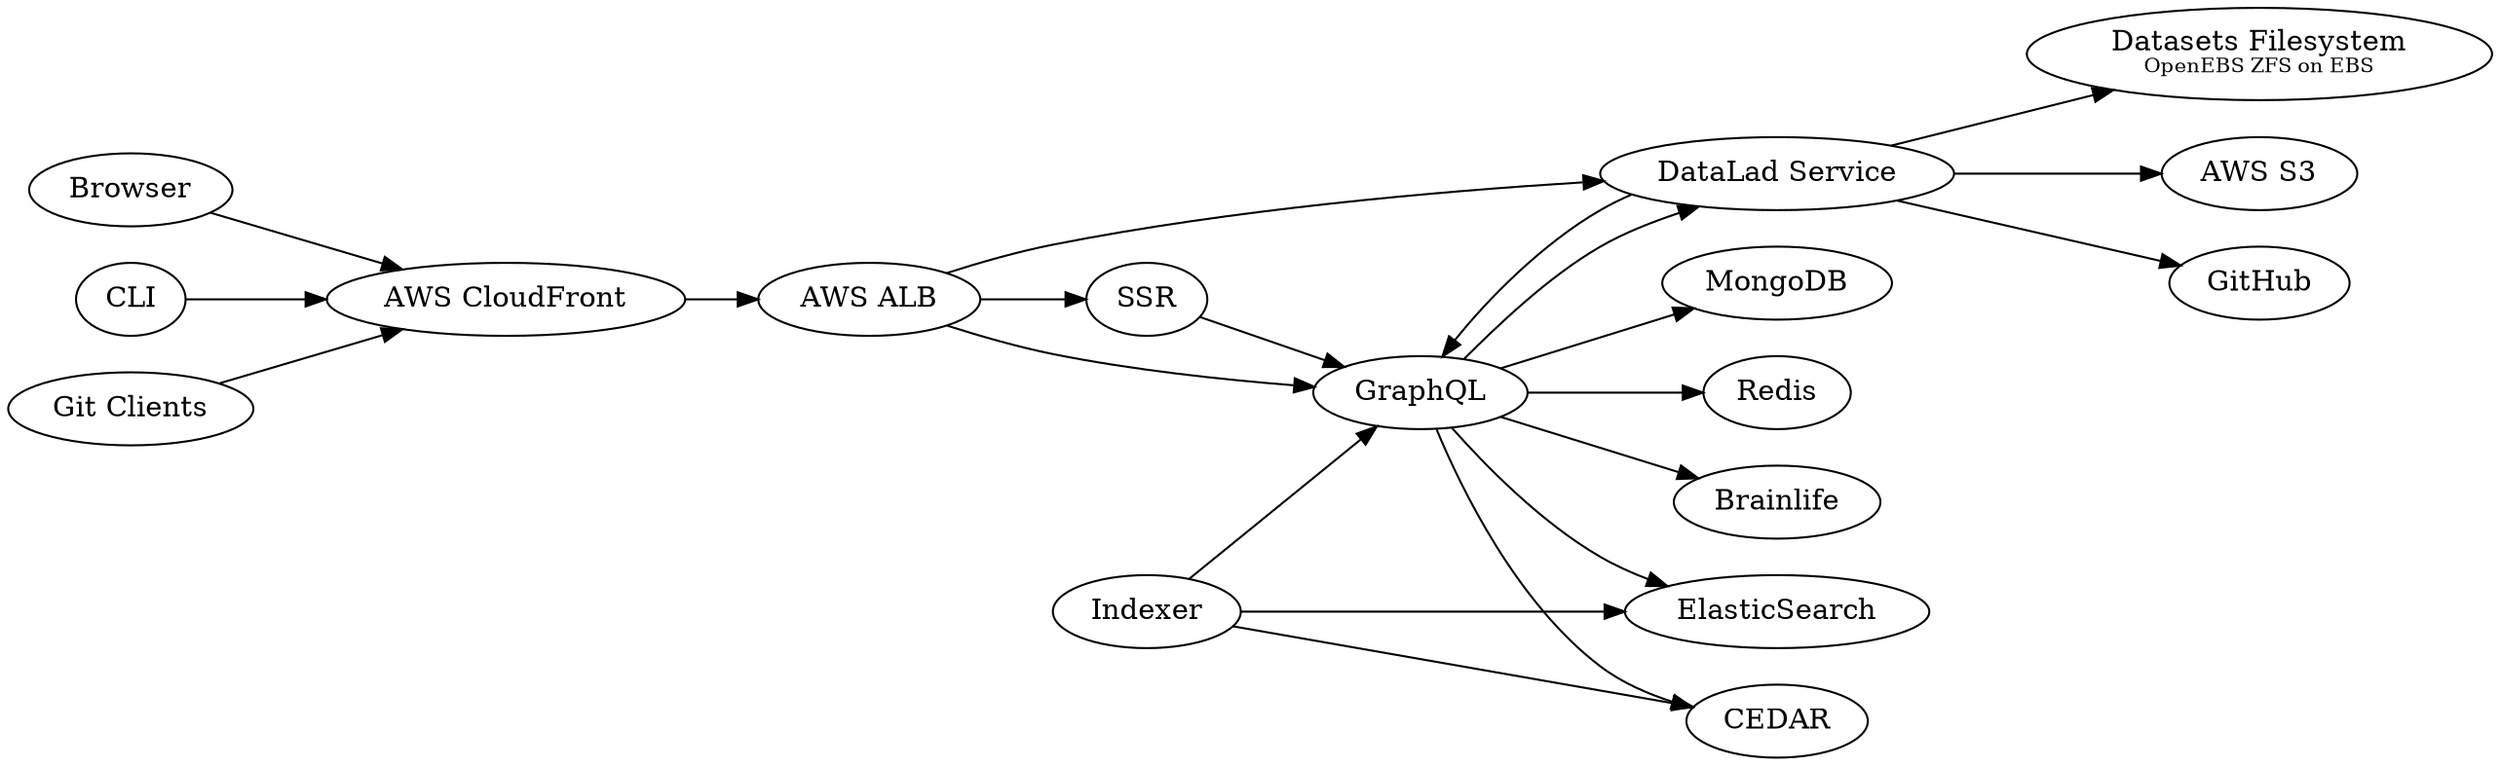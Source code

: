 digraph architecture {
  rankdir=LR

  subgraph frontend {
    Browser -> {CDN}
    CLI -> {CDN}
    "Git Clients" -> {CDN}
    
    {rank=same; Browser, CLI, "Git Clients"}
  }

  subgraph load_balancers {
    CDN[label=<AWS CloudFront>]
    CDN -> "AWS ALB"
    "AWS ALB" -> {GraphQL, "DataLad Service", SSR}
  }

  subgraph api_gateways {
    GraphQL -> {"DataLad Service", MongoDB, Redis, ElasticSearch, Brainlife, CEDAR}
  }
  
  subgraph microservices {
    graph[style=dotted]
    "DataLad Service" -> {Datasets, GraphQL, "AWS S3", GitHub}
    SSR -> {GraphQL}
    Indexer -> {GraphQL, ElasticSearch, CEDAR}
    {rank=same; "DataLad Service", MongoDB, Redis}
  }

  Datasets[label=<Datasets Filesystem<br /><font point-size="10">OpenEBS ZFS on EBS</font>>]
}